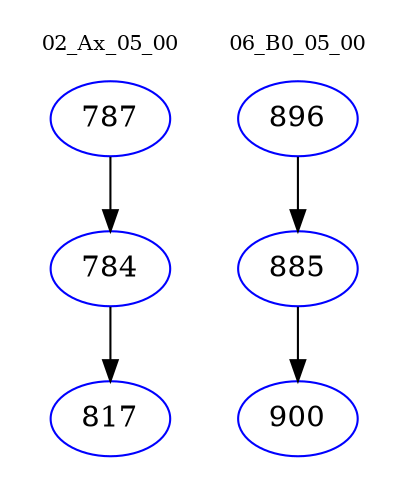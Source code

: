 digraph{
subgraph cluster_0 {
color = white
label = "02_Ax_05_00";
fontsize=10;
T0_787 [label="787", color="blue"]
T0_787 -> T0_784 [color="black"]
T0_784 [label="784", color="blue"]
T0_784 -> T0_817 [color="black"]
T0_817 [label="817", color="blue"]
}
subgraph cluster_1 {
color = white
label = "06_B0_05_00";
fontsize=10;
T1_896 [label="896", color="blue"]
T1_896 -> T1_885 [color="black"]
T1_885 [label="885", color="blue"]
T1_885 -> T1_900 [color="black"]
T1_900 [label="900", color="blue"]
}
}
